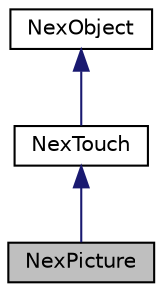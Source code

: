 digraph "NexPicture"
{
  edge [fontname="Helvetica",fontsize="10",labelfontname="Helvetica",labelfontsize="10"];
  node [fontname="Helvetica",fontsize="10",shape=record];
  Node1 [label="NexPicture",height=0.2,width=0.4,color="black", fillcolor="grey75", style="filled" fontcolor="black"];
  Node2 -> Node1 [dir="back",color="midnightblue",fontsize="10",style="solid",fontname="Helvetica"];
  Node2 [label="NexTouch",height=0.2,width=0.4,color="black", fillcolor="white", style="filled",URL="$class_nex_touch.html",tooltip="Father class of the components with touch events. "];
  Node3 -> Node2 [dir="back",color="midnightblue",fontsize="10",style="solid",fontname="Helvetica"];
  Node3 [label="NexObject",height=0.2,width=0.4,color="black", fillcolor="white", style="filled",URL="$class_nex_object.html",tooltip="Root class of all Nextion components. "];
}
